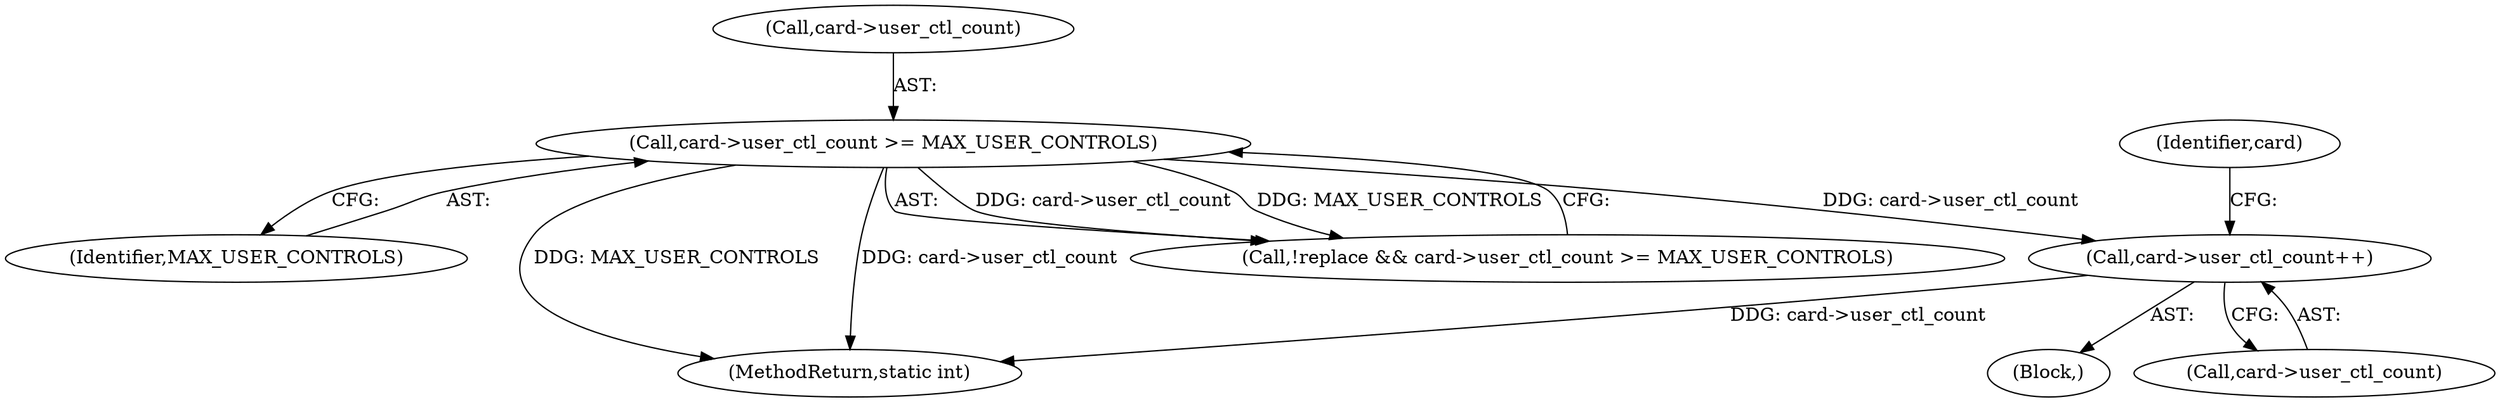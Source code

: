 digraph "0_linux_07f4d9d74a04aa7c72c5dae0ef97565f28f17b92@pointer" {
"1000535" [label="(Call,card->user_ctl_count++)"];
"1000122" [label="(Call,card->user_ctl_count >= MAX_USER_CONTROLS)"];
"1000122" [label="(Call,card->user_ctl_count >= MAX_USER_CONTROLS)"];
"1000126" [label="(Identifier,MAX_USER_CONTROLS)"];
"1000123" [label="(Call,card->user_ctl_count)"];
"1000546" [label="(MethodReturn,static int)"];
"1000535" [label="(Call,card->user_ctl_count++)"];
"1000542" [label="(Identifier,card)"];
"1000536" [label="(Call,card->user_ctl_count)"];
"1000104" [label="(Block,)"];
"1000119" [label="(Call,!replace && card->user_ctl_count >= MAX_USER_CONTROLS)"];
"1000535" -> "1000104"  [label="AST: "];
"1000535" -> "1000536"  [label="CFG: "];
"1000536" -> "1000535"  [label="AST: "];
"1000542" -> "1000535"  [label="CFG: "];
"1000535" -> "1000546"  [label="DDG: card->user_ctl_count"];
"1000122" -> "1000535"  [label="DDG: card->user_ctl_count"];
"1000122" -> "1000119"  [label="AST: "];
"1000122" -> "1000126"  [label="CFG: "];
"1000123" -> "1000122"  [label="AST: "];
"1000126" -> "1000122"  [label="AST: "];
"1000119" -> "1000122"  [label="CFG: "];
"1000122" -> "1000546"  [label="DDG: MAX_USER_CONTROLS"];
"1000122" -> "1000546"  [label="DDG: card->user_ctl_count"];
"1000122" -> "1000119"  [label="DDG: card->user_ctl_count"];
"1000122" -> "1000119"  [label="DDG: MAX_USER_CONTROLS"];
}
